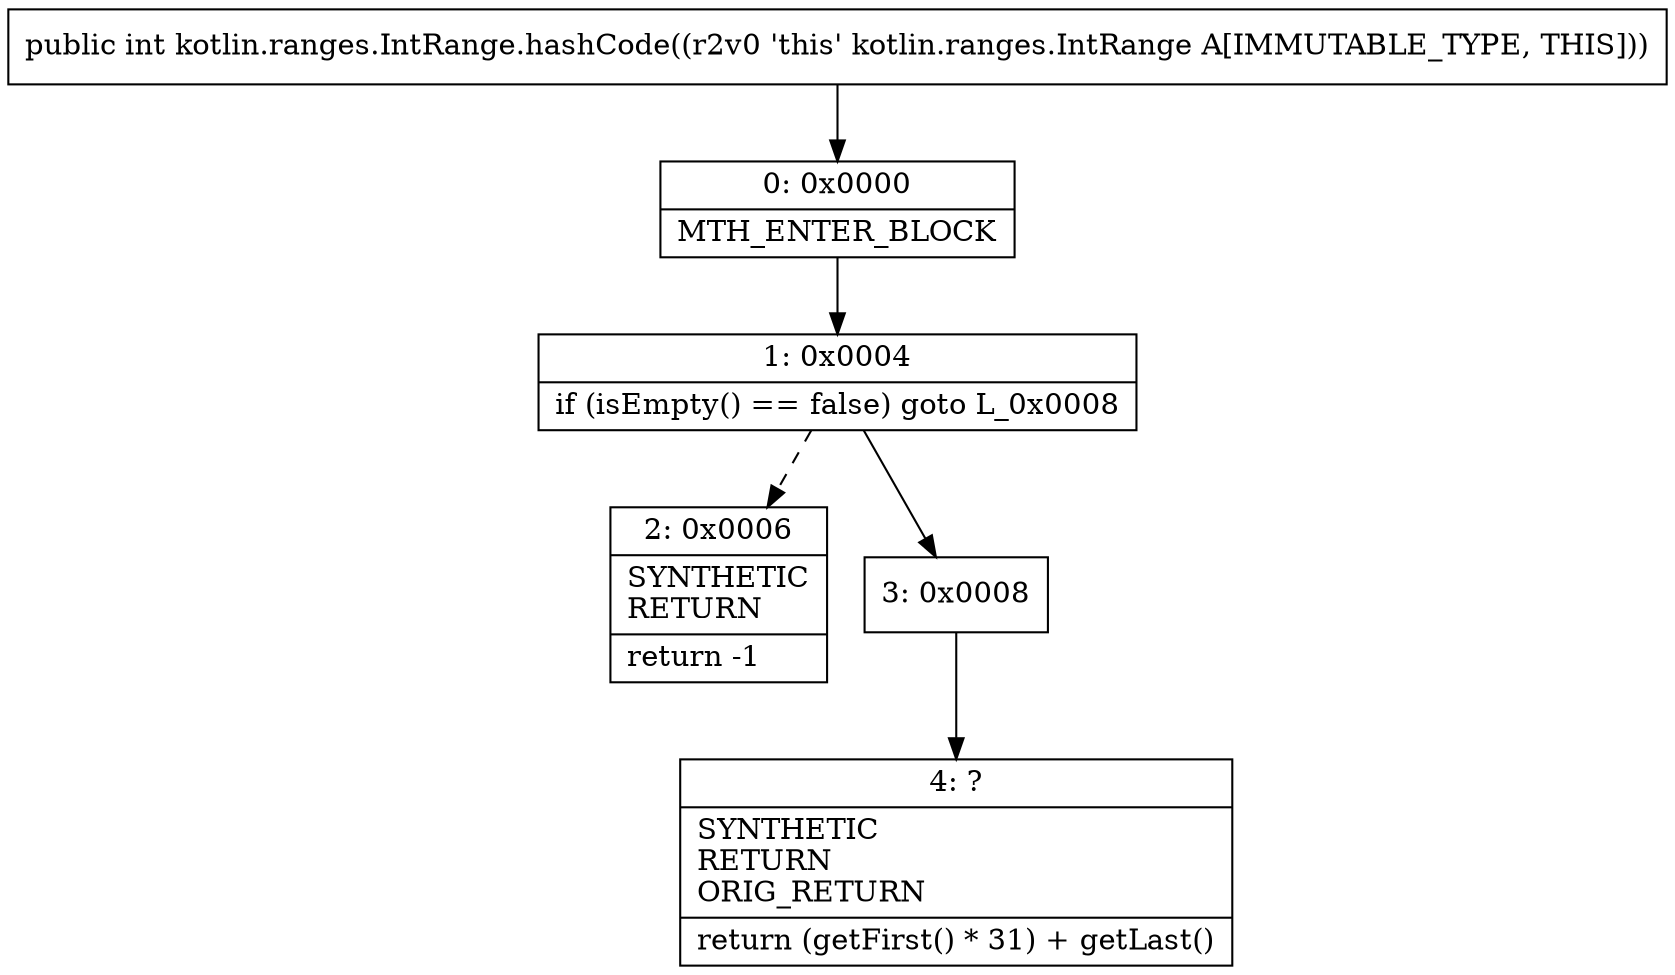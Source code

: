 digraph "CFG forkotlin.ranges.IntRange.hashCode()I" {
Node_0 [shape=record,label="{0\:\ 0x0000|MTH_ENTER_BLOCK\l}"];
Node_1 [shape=record,label="{1\:\ 0x0004|if (isEmpty() == false) goto L_0x0008\l}"];
Node_2 [shape=record,label="{2\:\ 0x0006|SYNTHETIC\lRETURN\l|return \-1\l}"];
Node_3 [shape=record,label="{3\:\ 0x0008}"];
Node_4 [shape=record,label="{4\:\ ?|SYNTHETIC\lRETURN\lORIG_RETURN\l|return (getFirst() * 31) + getLast()\l}"];
MethodNode[shape=record,label="{public int kotlin.ranges.IntRange.hashCode((r2v0 'this' kotlin.ranges.IntRange A[IMMUTABLE_TYPE, THIS])) }"];
MethodNode -> Node_0;
Node_0 -> Node_1;
Node_1 -> Node_2[style=dashed];
Node_1 -> Node_3;
Node_3 -> Node_4;
}

